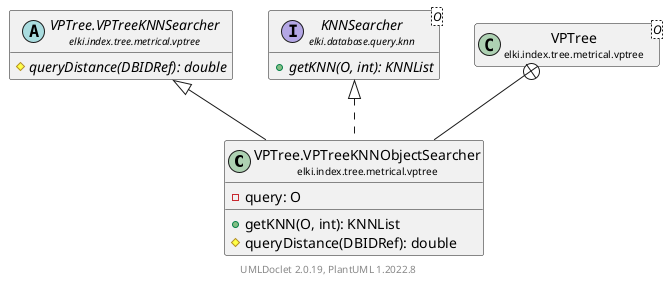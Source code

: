 @startuml
    remove .*\.(Instance|Par|Parameterizer|Factory)$
    set namespaceSeparator none
    hide empty fields
    hide empty methods

    class "<size:14>VPTree.VPTreeKNNObjectSearcher\n<size:10>elki.index.tree.metrical.vptree" as elki.index.tree.metrical.vptree.VPTree.VPTreeKNNObjectSearcher [[VPTree.VPTreeKNNObjectSearcher.html]] {
        -query: O
        +getKNN(O, int): KNNList
        #queryDistance(DBIDRef): double
    }

    abstract class "<size:14>VPTree.VPTreeKNNSearcher\n<size:10>elki.index.tree.metrical.vptree" as elki.index.tree.metrical.vptree.VPTree.VPTreeKNNSearcher [[VPTree.VPTreeKNNSearcher.html]] {
        {abstract} #queryDistance(DBIDRef): double
    }
    interface "<size:14>KNNSearcher\n<size:10>elki.database.query.knn" as elki.database.query.knn.KNNSearcher<O> [[../../../../database/query/knn/KNNSearcher.html]] {
        {abstract} +getKNN(O, int): KNNList
    }
    class "<size:14>VPTree\n<size:10>elki.index.tree.metrical.vptree" as elki.index.tree.metrical.vptree.VPTree<O> [[VPTree.html]]

    elki.index.tree.metrical.vptree.VPTree.VPTreeKNNSearcher <|-- elki.index.tree.metrical.vptree.VPTree.VPTreeKNNObjectSearcher
    elki.database.query.knn.KNNSearcher <|.. elki.index.tree.metrical.vptree.VPTree.VPTreeKNNObjectSearcher
    elki.index.tree.metrical.vptree.VPTree +-- elki.index.tree.metrical.vptree.VPTree.VPTreeKNNObjectSearcher

    center footer UMLDoclet 2.0.19, PlantUML 1.2022.8
@enduml
